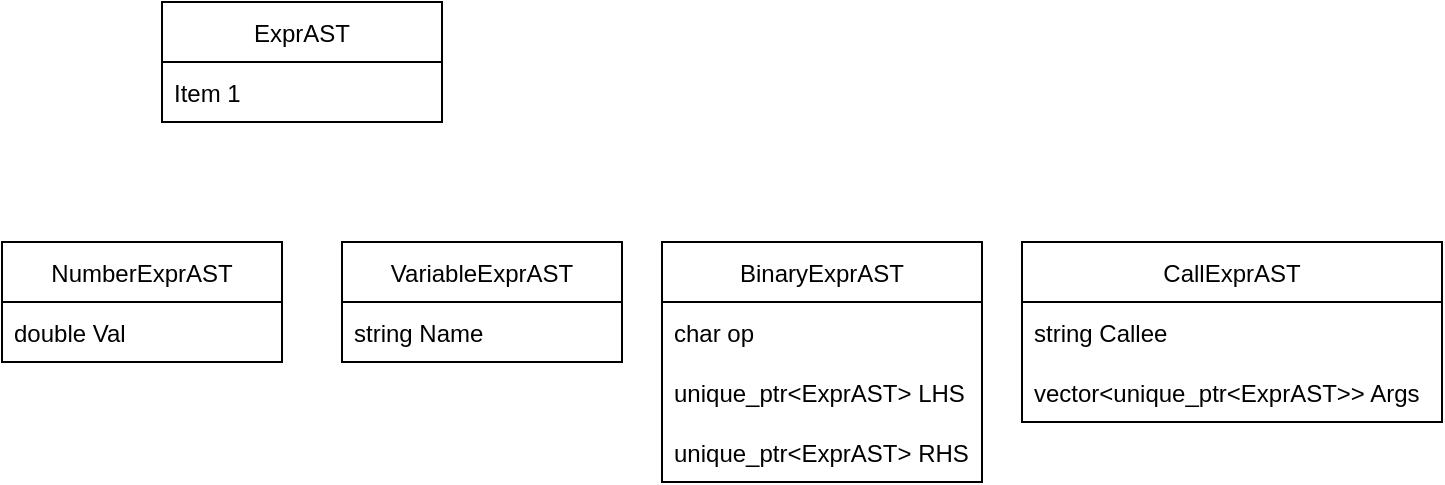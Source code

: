 <mxfile version="20.2.4" type="github">
  <diagram id="70qcAEuOuoQapVDsrkia" name="第 1 页">
    <mxGraphModel dx="1291" dy="706" grid="1" gridSize="10" guides="1" tooltips="1" connect="1" arrows="1" fold="1" page="1" pageScale="1" pageWidth="827" pageHeight="1169" math="0" shadow="0">
      <root>
        <mxCell id="0" />
        <mxCell id="1" parent="0" />
        <mxCell id="MkmLWFJ0nCZ0MtmxEOAC-1" value="ExprAST" style="swimlane;fontStyle=0;childLayout=stackLayout;horizontal=1;startSize=30;horizontalStack=0;resizeParent=1;resizeParentMax=0;resizeLast=0;collapsible=1;marginBottom=0;" vertex="1" parent="1">
          <mxGeometry x="330" y="450" width="140" height="60" as="geometry" />
        </mxCell>
        <mxCell id="MkmLWFJ0nCZ0MtmxEOAC-2" value="Item 1" style="text;strokeColor=none;fillColor=none;align=left;verticalAlign=middle;spacingLeft=4;spacingRight=4;overflow=hidden;points=[[0,0.5],[1,0.5]];portConstraint=eastwest;rotatable=0;" vertex="1" parent="MkmLWFJ0nCZ0MtmxEOAC-1">
          <mxGeometry y="30" width="140" height="30" as="geometry" />
        </mxCell>
        <mxCell id="MkmLWFJ0nCZ0MtmxEOAC-5" value="NumberExprAST" style="swimlane;fontStyle=0;childLayout=stackLayout;horizontal=1;startSize=30;horizontalStack=0;resizeParent=1;resizeParentMax=0;resizeLast=0;collapsible=1;marginBottom=0;" vertex="1" parent="1">
          <mxGeometry x="250" y="570" width="140" height="60" as="geometry" />
        </mxCell>
        <mxCell id="MkmLWFJ0nCZ0MtmxEOAC-6" value="double Val" style="text;strokeColor=none;fillColor=none;align=left;verticalAlign=middle;spacingLeft=4;spacingRight=4;overflow=hidden;points=[[0,0.5],[1,0.5]];portConstraint=eastwest;rotatable=0;" vertex="1" parent="MkmLWFJ0nCZ0MtmxEOAC-5">
          <mxGeometry y="30" width="140" height="30" as="geometry" />
        </mxCell>
        <mxCell id="MkmLWFJ0nCZ0MtmxEOAC-7" value="VariableExprAST" style="swimlane;fontStyle=0;childLayout=stackLayout;horizontal=1;startSize=30;horizontalStack=0;resizeParent=1;resizeParentMax=0;resizeLast=0;collapsible=1;marginBottom=0;" vertex="1" parent="1">
          <mxGeometry x="420" y="570" width="140" height="60" as="geometry" />
        </mxCell>
        <mxCell id="MkmLWFJ0nCZ0MtmxEOAC-8" value="string Name" style="text;strokeColor=none;fillColor=none;align=left;verticalAlign=middle;spacingLeft=4;spacingRight=4;overflow=hidden;points=[[0,0.5],[1,0.5]];portConstraint=eastwest;rotatable=0;" vertex="1" parent="MkmLWFJ0nCZ0MtmxEOAC-7">
          <mxGeometry y="30" width="140" height="30" as="geometry" />
        </mxCell>
        <mxCell id="MkmLWFJ0nCZ0MtmxEOAC-9" value="BinaryExprAST" style="swimlane;fontStyle=0;childLayout=stackLayout;horizontal=1;startSize=30;horizontalStack=0;resizeParent=1;resizeParentMax=0;resizeLast=0;collapsible=1;marginBottom=0;" vertex="1" parent="1">
          <mxGeometry x="580" y="570" width="160" height="120" as="geometry" />
        </mxCell>
        <mxCell id="MkmLWFJ0nCZ0MtmxEOAC-10" value="char op" style="text;strokeColor=none;fillColor=none;align=left;verticalAlign=middle;spacingLeft=4;spacingRight=4;overflow=hidden;points=[[0,0.5],[1,0.5]];portConstraint=eastwest;rotatable=0;" vertex="1" parent="MkmLWFJ0nCZ0MtmxEOAC-9">
          <mxGeometry y="30" width="160" height="30" as="geometry" />
        </mxCell>
        <mxCell id="MkmLWFJ0nCZ0MtmxEOAC-14" value="unique_ptr&lt;ExprAST&gt; LHS" style="text;strokeColor=none;fillColor=none;align=left;verticalAlign=middle;spacingLeft=4;spacingRight=4;overflow=hidden;points=[[0,0.5],[1,0.5]];portConstraint=eastwest;rotatable=0;" vertex="1" parent="MkmLWFJ0nCZ0MtmxEOAC-9">
          <mxGeometry y="60" width="160" height="30" as="geometry" />
        </mxCell>
        <mxCell id="MkmLWFJ0nCZ0MtmxEOAC-18" value="unique_ptr&lt;ExprAST&gt; RHS" style="text;strokeColor=none;fillColor=none;align=left;verticalAlign=middle;spacingLeft=4;spacingRight=4;overflow=hidden;points=[[0,0.5],[1,0.5]];portConstraint=eastwest;rotatable=0;" vertex="1" parent="MkmLWFJ0nCZ0MtmxEOAC-9">
          <mxGeometry y="90" width="160" height="30" as="geometry" />
        </mxCell>
        <mxCell id="MkmLWFJ0nCZ0MtmxEOAC-19" value="CallExprAST" style="swimlane;fontStyle=0;childLayout=stackLayout;horizontal=1;startSize=30;horizontalStack=0;resizeParent=1;resizeParentMax=0;resizeLast=0;collapsible=1;marginBottom=0;" vertex="1" parent="1">
          <mxGeometry x="760" y="570" width="210" height="90" as="geometry" />
        </mxCell>
        <mxCell id="MkmLWFJ0nCZ0MtmxEOAC-20" value="string Callee" style="text;strokeColor=none;fillColor=none;align=left;verticalAlign=middle;spacingLeft=4;spacingRight=4;overflow=hidden;points=[[0,0.5],[1,0.5]];portConstraint=eastwest;rotatable=0;" vertex="1" parent="MkmLWFJ0nCZ0MtmxEOAC-19">
          <mxGeometry y="30" width="210" height="30" as="geometry" />
        </mxCell>
        <mxCell id="MkmLWFJ0nCZ0MtmxEOAC-21" value="vector&lt;unique_ptr&lt;ExprAST&gt;&gt; Args" style="text;strokeColor=none;fillColor=none;align=left;verticalAlign=middle;spacingLeft=4;spacingRight=4;overflow=hidden;points=[[0,0.5],[1,0.5]];portConstraint=eastwest;rotatable=0;" vertex="1" parent="MkmLWFJ0nCZ0MtmxEOAC-19">
          <mxGeometry y="60" width="210" height="30" as="geometry" />
        </mxCell>
      </root>
    </mxGraphModel>
  </diagram>
</mxfile>
